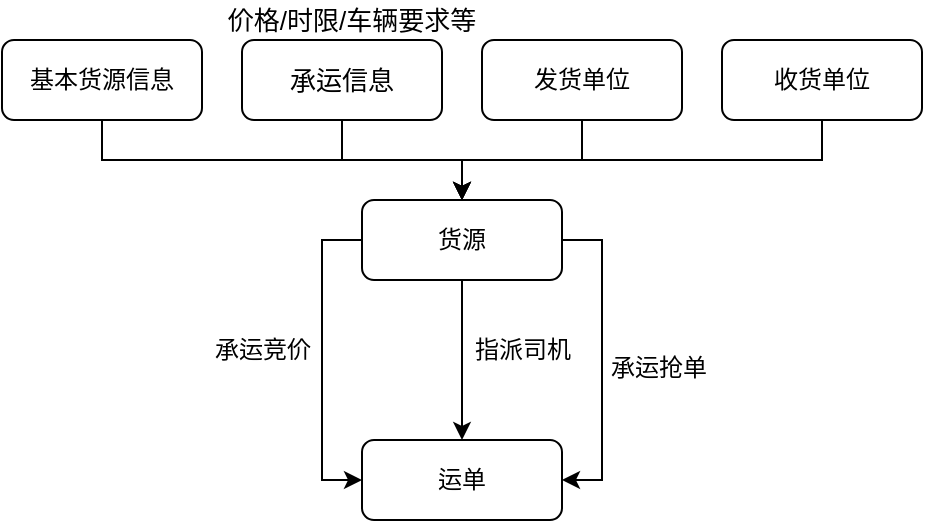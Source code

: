 <mxfile version="12.4.3" type="github" pages="1">
  <diagram id="lEdnrH6_I6gst2Sz20ov" name="第 1 页">
    <mxGraphModel dx="854" dy="478" grid="1" gridSize="10" guides="1" tooltips="1" connect="1" arrows="1" fold="1" page="1" pageScale="1" pageWidth="1169" pageHeight="827" math="0" shadow="0">
      <root>
        <mxCell id="0"/>
        <mxCell id="1" parent="0"/>
        <mxCell id="Qig-UYuH7PKLjjtk4jmf-16" style="edgeStyle=orthogonalEdgeStyle;rounded=0;orthogonalLoop=1;jettySize=auto;html=1;entryX=0.5;entryY=0;entryDx=0;entryDy=0;" edge="1" parent="1" source="Qig-UYuH7PKLjjtk4jmf-1" target="Qig-UYuH7PKLjjtk4jmf-6">
          <mxGeometry relative="1" as="geometry">
            <Array as="points">
              <mxPoint x="130" y="100"/>
              <mxPoint x="310" y="100"/>
            </Array>
          </mxGeometry>
        </mxCell>
        <mxCell id="Qig-UYuH7PKLjjtk4jmf-1" value="基本货源信息" style="rounded=1;whiteSpace=wrap;html=1;" vertex="1" parent="1">
          <mxGeometry x="80" y="40" width="100" height="40" as="geometry"/>
        </mxCell>
        <mxCell id="Qig-UYuH7PKLjjtk4jmf-17" style="edgeStyle=orthogonalEdgeStyle;rounded=0;orthogonalLoop=1;jettySize=auto;html=1;entryX=0.5;entryY=0;entryDx=0;entryDy=0;" edge="1" parent="1" source="Qig-UYuH7PKLjjtk4jmf-2" target="Qig-UYuH7PKLjjtk4jmf-6">
          <mxGeometry relative="1" as="geometry"/>
        </mxCell>
        <mxCell id="Qig-UYuH7PKLjjtk4jmf-2" value="承运信息&lt;br style=&quot;font-size: 13px&quot;&gt;" style="rounded=1;whiteSpace=wrap;html=1;fontSize=13;" vertex="1" parent="1">
          <mxGeometry x="200" y="40" width="100" height="40" as="geometry"/>
        </mxCell>
        <mxCell id="Qig-UYuH7PKLjjtk4jmf-18" style="edgeStyle=orthogonalEdgeStyle;rounded=0;orthogonalLoop=1;jettySize=auto;html=1;entryX=0.5;entryY=0;entryDx=0;entryDy=0;" edge="1" parent="1" source="Qig-UYuH7PKLjjtk4jmf-3" target="Qig-UYuH7PKLjjtk4jmf-6">
          <mxGeometry relative="1" as="geometry"/>
        </mxCell>
        <mxCell id="Qig-UYuH7PKLjjtk4jmf-3" value="发货单位" style="rounded=1;whiteSpace=wrap;html=1;" vertex="1" parent="1">
          <mxGeometry x="320" y="40" width="100" height="40" as="geometry"/>
        </mxCell>
        <mxCell id="Qig-UYuH7PKLjjtk4jmf-19" style="edgeStyle=orthogonalEdgeStyle;rounded=0;orthogonalLoop=1;jettySize=auto;html=1;entryX=0.5;entryY=0;entryDx=0;entryDy=0;" edge="1" parent="1" source="Qig-UYuH7PKLjjtk4jmf-4" target="Qig-UYuH7PKLjjtk4jmf-6">
          <mxGeometry relative="1" as="geometry">
            <Array as="points">
              <mxPoint x="490" y="100"/>
              <mxPoint x="310" y="100"/>
            </Array>
          </mxGeometry>
        </mxCell>
        <mxCell id="Qig-UYuH7PKLjjtk4jmf-4" value="收货单位" style="rounded=1;whiteSpace=wrap;html=1;" vertex="1" parent="1">
          <mxGeometry x="440" y="40" width="100" height="40" as="geometry"/>
        </mxCell>
        <mxCell id="Qig-UYuH7PKLjjtk4jmf-21" style="edgeStyle=orthogonalEdgeStyle;rounded=0;orthogonalLoop=1;jettySize=auto;html=1;entryX=0.5;entryY=0;entryDx=0;entryDy=0;" edge="1" parent="1" source="Qig-UYuH7PKLjjtk4jmf-6" target="Qig-UYuH7PKLjjtk4jmf-20">
          <mxGeometry relative="1" as="geometry"/>
        </mxCell>
        <mxCell id="Qig-UYuH7PKLjjtk4jmf-30" style="edgeStyle=orthogonalEdgeStyle;rounded=0;orthogonalLoop=1;jettySize=auto;html=1;entryX=1;entryY=0.5;entryDx=0;entryDy=0;fontSize=14;" edge="1" parent="1" source="Qig-UYuH7PKLjjtk4jmf-6" target="Qig-UYuH7PKLjjtk4jmf-20">
          <mxGeometry relative="1" as="geometry">
            <Array as="points">
              <mxPoint x="380" y="140"/>
              <mxPoint x="380" y="260"/>
            </Array>
          </mxGeometry>
        </mxCell>
        <mxCell id="Qig-UYuH7PKLjjtk4jmf-32" style="edgeStyle=orthogonalEdgeStyle;rounded=0;orthogonalLoop=1;jettySize=auto;html=1;entryX=0;entryY=0.5;entryDx=0;entryDy=0;fontSize=14;" edge="1" parent="1" source="Qig-UYuH7PKLjjtk4jmf-6" target="Qig-UYuH7PKLjjtk4jmf-20">
          <mxGeometry relative="1" as="geometry">
            <Array as="points">
              <mxPoint x="240" y="140"/>
              <mxPoint x="240" y="260"/>
            </Array>
          </mxGeometry>
        </mxCell>
        <mxCell id="Qig-UYuH7PKLjjtk4jmf-6" value="货源" style="rounded=1;whiteSpace=wrap;html=1;fillColor=none;glass=0;comic=0;shadow=0;" vertex="1" parent="1">
          <mxGeometry x="260" y="120" width="100" height="40" as="geometry"/>
        </mxCell>
        <mxCell id="Qig-UYuH7PKLjjtk4jmf-20" value="运单" style="rounded=1;whiteSpace=wrap;html=1;" vertex="1" parent="1">
          <mxGeometry x="260" y="240" width="100" height="40" as="geometry"/>
        </mxCell>
        <mxCell id="Qig-UYuH7PKLjjtk4jmf-22" value="指派司机" style="text;html=1;align=center;verticalAlign=middle;resizable=0;points=[];;autosize=1;" vertex="1" parent="1">
          <mxGeometry x="310" y="185" width="60" height="20" as="geometry"/>
        </mxCell>
        <mxCell id="Qig-UYuH7PKLjjtk4jmf-29" value="&lt;span style=&quot;font-size: 13px&quot;&gt;价格/时限/车辆要求等&lt;/span&gt;" style="text;html=1;strokeColor=none;fillColor=none;align=center;verticalAlign=middle;whiteSpace=wrap;rounded=0;fontSize=14;" vertex="1" parent="1">
          <mxGeometry x="190" y="20" width="130" height="20" as="geometry"/>
        </mxCell>
        <mxCell id="Qig-UYuH7PKLjjtk4jmf-31" value="承运抢单" style="text;html=1;align=center;verticalAlign=middle;resizable=0;points=[];;autosize=1;fontSize=12;" vertex="1" parent="1">
          <mxGeometry x="378" y="194" width="60" height="20" as="geometry"/>
        </mxCell>
        <mxCell id="Qig-UYuH7PKLjjtk4jmf-33" value="承运竞价" style="text;html=1;align=center;verticalAlign=middle;resizable=0;points=[];;autosize=1;fontSize=12;" vertex="1" parent="1">
          <mxGeometry x="180" y="185" width="60" height="20" as="geometry"/>
        </mxCell>
      </root>
    </mxGraphModel>
  </diagram>
</mxfile>
